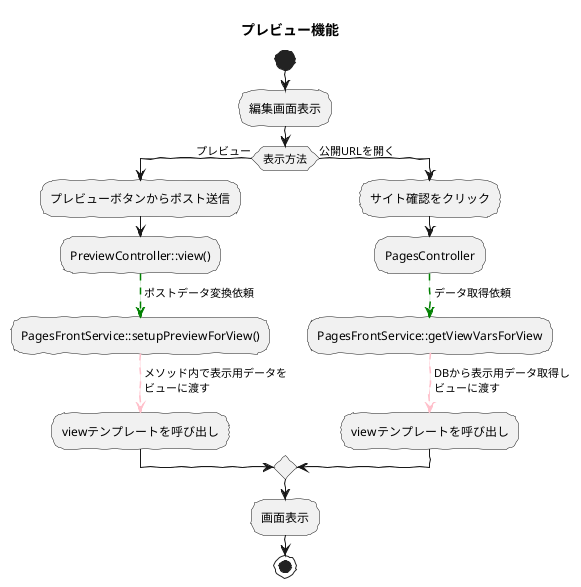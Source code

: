 @startuml

skinparam handwritten true
skinparam backgroundColor white
title プレビュー機能

start

:編集画面表示;
if (表示方法) then (プレビュー)
    :プレビューボタンからポスト送信;
    :PreviewController::view();
    -[#green,dashed]-> ポストデータ変換依頼;
    :PagesFrontService::setupPreviewForView();
    -[#pink,dashed]-> メソッド内で表示用データを
    ビューに渡す;
    :viewテンプレートを呼び出し;
else (公開URLを開く)
    :サイト確認をクリック;
    :PagesController;
    -[#green,dashed]-> データ取得依頼;
    :PagesFrontService::getViewVarsForView;
    -[#pink,dashed]-> DBから表示用データ取得し
    ビューに渡す;
    :viewテンプレートを呼び出し;
endif
:画面表示;
stop

@enduml
